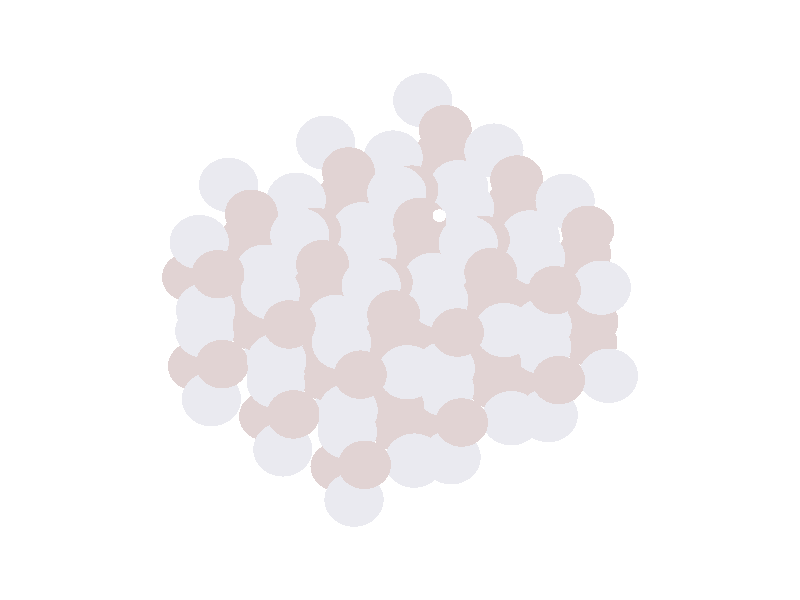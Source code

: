 #include "colors.inc"
#include "finish.inc"

global_settings {assumed_gamma 1 max_trace_level 6}
background {color White}
camera {orthographic
  right -32.71*x up 26.75*y
  direction 1.00*z
  location <0,0,50.00> look_at <0,0,0>}
light_source {<  2.00,   3.00,  40.00> color White
  area_light <0.70, 0, 0>, <0, 0.70, 0>, 3, 3
  adaptive 1 jitter}

#declare simple = finish {phong 0.7}
#declare pale = finish {ambient .5 diffuse .85 roughness .001 specular 0.200 }
#declare intermediate = finish {ambient 0.3 diffuse 0.6 specular 0.10 roughness 0.04 }
#declare vmd = finish {ambient .0 diffuse .65 phong 0.1 phong_size 40. specular 0.500 }
#declare jmol = finish {ambient .2 diffuse .6 specular 1 roughness .001 metallic}
#declare ase2 = finish {ambient 0.05 brilliance 3 diffuse 0.6 metallic specular 0.70 roughness 0.04 reflection 0.15}
#declare ase3 = finish {ambient .15 brilliance 2 diffuse .6 metallic specular 1. roughness .001 reflection .0}
#declare glass = finish {ambient .05 diffuse .3 specular 1. roughness .001}
#declare glass2 = finish {ambient .0 diffuse .3 specular 1. reflection .25 roughness .001}
#declare Rcell = 0.070;
#declare Rbond = 0.100;

#macro atom(LOC, R, COL, TRANS, FIN)
  sphere{LOC, R texture{pigment{color COL transmit TRANS} finish{FIN}}}
#end
#macro constrain(LOC, R, COL, TRANS FIN)
union{torus{R, Rcell rotate 45*z texture{pigment{color COL transmit TRANS} finish{FIN}}}
      torus{R, Rcell rotate -45*z texture{pigment{color COL transmit TRANS} finish{FIN}}}
      translate LOC}
#end

atom(<  0.66,   0.91, -13.98>, 1.08, rgb <0.75, 0.65, 0.65>, 0.0, simple) // #0 
atom(<  1.98,   2.59, -17.71>, 1.08, rgb <0.75, 0.65, 0.65>, 0.0, simple) // #1 
atom(< -0.47,   0.83, -18.12>, 1.08, rgb <0.75, 0.65, 0.65>, 0.0, simple) // #2 
atom(<  2.02,   3.51, -14.80>, 1.08, rgb <0.75, 0.65, 0.65>, 0.0, simple) // #3 
atom(<  1.32,   4.99, -16.87>, 1.21, rgb <0.82, 0.82, 0.87>, 0.0, simple) // #4 
atom(<  0.23,  -0.64, -16.05>, 1.21, rgb <0.82, 0.82, 0.87>, 0.0, simple) // #5 
atom(<  2.69,   1.10, -15.64>, 1.21, rgb <0.82, 0.82, 0.87>, 0.0, simple) // #6 
atom(< -0.04,   2.39, -16.04>, 1.21, rgb <0.82, 0.82, 0.87>, 0.0, simple) // #7 
atom(<  0.49,   4.92, -11.03>, 1.08, rgb <0.75, 0.65, 0.65>, 0.0, simple) // #8 
atom(<  1.72,   6.55, -14.83>, 1.08, rgb <0.75, 0.65, 0.65>, 0.0, simple) // #9 
atom(< -0.72,   4.79, -15.20>, 1.08, rgb <0.75, 0.65, 0.65>, 0.0, simple) // #10 
atom(<  1.85,   7.61, -12.12>, 1.08, rgb <0.75, 0.65, 0.65>, 0.0, simple) // #11 
atom(<  0.93,   8.90, -14.12>, 1.21, rgb <0.82, 0.82, 0.87>, 0.0, simple) // #12 
atom(< -0.01,   3.32, -13.13>, 1.21, rgb <0.82, 0.82, 0.87>, 0.0, simple) // #13 
atom(<  2.40,   5.03, -12.79>, 1.21, rgb <0.82, 0.82, 0.87>, 0.0, simple) // #14 
atom(< -0.28,   6.35, -13.06>, 1.21, rgb <0.82, 0.82, 0.87>, 0.0, simple) // #15 
atom(<  3.58,  -1.33, -10.69>, 1.08, rgb <0.75, 0.65, 0.65>, 0.0, simple) // #16 
atom(<  4.90,   0.34, -14.42>, 1.08, rgb <0.75, 0.65, 0.65>, 0.0, simple) // #17 
atom(<  2.44,  -1.41, -14.83>, 1.08, rgb <0.75, 0.65, 0.65>, 0.0, simple) // #18 
atom(<  4.94,   1.27, -11.52>, 1.08, rgb <0.75, 0.65, 0.65>, 0.0, simple) // #19 
atom(<  4.23,   2.75, -13.59>, 1.21, rgb <0.82, 0.82, 0.87>, 0.0, simple) // #20 
atom(<  3.14,  -2.89, -12.77>, 1.21, rgb <0.82, 0.82, 0.87>, 0.0, simple) // #21 
atom(<  5.61,  -1.14, -12.36>, 1.21, rgb <0.82, 0.82, 0.87>, 0.0, simple) // #22 
atom(<  2.87,   0.15, -12.75>, 1.21, rgb <0.82, 0.82, 0.87>, 0.0, simple) // #23 
atom(<  3.41,   2.68,  -7.75>, 1.08, rgb <0.75, 0.65, 0.65>, 0.0, simple) // #24 
atom(<  4.63,   4.31, -11.55>, 1.08, rgb <0.75, 0.65, 0.65>, 0.0, simple) // #25 
atom(<  2.20,   2.55, -11.91>, 1.08, rgb <0.75, 0.65, 0.65>, 0.0, simple) // #26 
atom(<  4.77,   5.37,  -8.83>, 1.08, rgb <0.75, 0.65, 0.65>, 0.0, simple) // #27 
atom(<  3.84,   6.66, -10.84>, 1.21, rgb <0.82, 0.82, 0.87>, 0.0, simple) // #28 
atom(<  2.90,   1.08,  -9.85>, 1.21, rgb <0.82, 0.82, 0.87>, 0.0, simple) // #29 
atom(<  5.32,   2.79,  -9.51>, 1.21, rgb <0.82, 0.82, 0.87>, 0.0, simple) // #30 
atom(<  2.64,   4.11,  -9.78>, 1.21, rgb <0.82, 0.82, 0.87>, 0.0, simple) // #31 
atom(<  6.49,  -3.57,  -7.41>, 1.08, rgb <0.75, 0.65, 0.65>, 0.0, simple) // #32 
atom(<  7.81,  -1.90, -11.14>, 1.08, rgb <0.75, 0.65, 0.65>, 0.0, simple) // #33 
atom(<  5.35,  -3.66, -11.55>, 1.08, rgb <0.75, 0.65, 0.65>, 0.0, simple) // #34 
atom(<  7.85,  -0.97,  -8.23>, 1.08, rgb <0.75, 0.65, 0.65>, 0.0, simple) // #35 
atom(<  7.14,   0.51, -10.30>, 1.21, rgb <0.82, 0.82, 0.87>, 0.0, simple) // #36 
atom(<  6.06,  -5.13,  -9.49>, 1.21, rgb <0.82, 0.82, 0.87>, 0.0, simple) // #37 
atom(<  8.52,  -3.38,  -9.07>, 1.21, rgb <0.82, 0.82, 0.87>, 0.0, simple) // #38 
atom(<  5.79,  -2.09,  -9.47>, 1.21, rgb <0.82, 0.82, 0.87>, 0.0, simple) // #39 
atom(<  6.32,   0.44,  -4.47>, 1.08, rgb <0.75, 0.65, 0.65>, 0.0, simple) // #40 
atom(<  7.55,   2.07,  -8.26>, 1.08, rgb <0.75, 0.65, 0.65>, 0.0, simple) // #41 
atom(<  5.11,   0.31,  -8.63>, 1.08, rgb <0.75, 0.65, 0.65>, 0.0, simple) // #42 
atom(<  7.68,   3.13,  -5.55>, 1.08, rgb <0.75, 0.65, 0.65>, 0.0, simple) // #43 
atom(<  6.75,   4.42,  -7.55>, 1.21, rgb <0.82, 0.82, 0.87>, 0.0, simple) // #44 
atom(<  5.81,  -1.16,  -6.57>, 1.21, rgb <0.82, 0.82, 0.87>, 0.0, simple) // #45 
atom(<  8.23,   0.55,  -6.22>, 1.21, rgb <0.82, 0.82, 0.87>, 0.0, simple) // #46 
atom(<  5.55,   1.87,  -6.50>, 1.21, rgb <0.82, 0.82, 0.87>, 0.0, simple) // #47 
atom(< -3.31,  -0.98, -11.75>, 1.08, rgb <0.75, 0.65, 0.65>, 0.0, simple) // #48 
atom(< -1.99,   0.70, -15.47>, 1.08, rgb <0.75, 0.65, 0.65>, 0.0, simple) // #49 
atom(< -4.44,  -1.06, -15.88>, 1.08, rgb <0.75, 0.65, 0.65>, 0.0, simple) // #50 
atom(< -1.94,   1.63, -12.57>, 1.08, rgb <0.75, 0.65, 0.65>, 0.0, simple) // #51 
atom(< -2.65,   3.10, -14.64>, 1.21, rgb <0.82, 0.82, 0.87>, 0.0, simple) // #52 
atom(< -3.74,  -2.53, -13.82>, 1.21, rgb <0.82, 0.82, 0.87>, 0.0, simple) // #53 
atom(< -1.28,  -0.79, -13.41>, 1.21, rgb <0.82, 0.82, 0.87>, 0.0, simple) // #54 
atom(< -4.01,   0.50, -13.80>, 1.21, rgb <0.82, 0.82, 0.87>, 0.0, simple) // #55 
atom(< -3.48,   3.04,  -8.80>, 1.08, rgb <0.75, 0.65, 0.65>, 0.0, simple) // #56 
atom(< -2.25,   4.67, -12.60>, 1.08, rgb <0.75, 0.65, 0.65>, 0.0, simple) // #57 
atom(< -4.68,   2.90, -12.96>, 1.08, rgb <0.75, 0.65, 0.65>, 0.0, simple) // #58 
atom(< -2.11,   5.73,  -9.88>, 1.08, rgb <0.75, 0.65, 0.65>, 0.0, simple) // #59 
atom(< -3.04,   7.01, -11.89>, 1.21, rgb <0.82, 0.82, 0.87>, 0.0, simple) // #60 
atom(< -3.98,   1.43, -10.90>, 1.21, rgb <0.82, 0.82, 0.87>, 0.0, simple) // #61 
atom(< -1.56,   3.15, -10.56>, 1.21, rgb <0.82, 0.82, 0.87>, 0.0, simple) // #62 
atom(< -4.24,   4.47, -10.83>, 1.21, rgb <0.82, 0.82, 0.87>, 0.0, simple) // #63 
atom(< -0.39,  -3.22,  -8.46>, 1.08, rgb <0.75, 0.65, 0.65>, 0.0, simple) // #64 
atom(<  0.93,  -1.54, -12.19>, 1.08, rgb <0.75, 0.65, 0.65>, 0.0, simple) // #65 
atom(< -1.53,  -3.30, -12.60>, 1.08, rgb <0.75, 0.65, 0.65>, 0.0, simple) // #66 
atom(<  0.97,  -0.62,  -9.28>, 1.08, rgb <0.75, 0.65, 0.65>, 0.0, simple) // #67 
atom(<  0.26,   0.86, -11.36>, 1.21, rgb <0.82, 0.82, 0.87>, 0.0, simple) // #68 
atom(< -0.83,  -4.77, -10.54>, 1.21, rgb <0.82, 0.82, 0.87>, 0.0, simple) // #69 
atom(<  1.64,  -3.03, -10.12>, 1.21, rgb <0.82, 0.82, 0.87>, 0.0, simple) // #70 
atom(< -1.09,  -1.74, -10.52>, 1.21, rgb <0.82, 0.82, 0.87>, 0.0, simple) // #71 
atom(< -0.56,   0.79,  -5.52>, 1.08, rgb <0.75, 0.65, 0.65>, 0.0, simple) // #72 
atom(<  0.66,   2.43,  -9.32>, 1.08, rgb <0.75, 0.65, 0.65>, 0.0, simple) // #73 
atom(< -1.77,   0.66,  -9.68>, 1.08, rgb <0.75, 0.65, 0.65>, 0.0, simple) // #74 
atom(<  0.80,   3.48,  -6.60>, 1.08, rgb <0.75, 0.65, 0.65>, 0.0, simple) // #75 
atom(< -0.13,   4.77,  -8.60>, 1.21, rgb <0.82, 0.82, 0.87>, 0.0, simple) // #76 
atom(< -1.07,  -0.81,  -7.62>, 1.21, rgb <0.82, 0.82, 0.87>, 0.0, simple) // #77 
atom(<  1.35,   0.90,  -7.27>, 1.21, rgb <0.82, 0.82, 0.87>, 0.0, simple) // #78 
atom(< -1.33,   2.23,  -7.55>, 1.21, rgb <0.82, 0.82, 0.87>, 0.0, simple) // #79 
atom(<  1.61,   3.76,  -4.95>, 0.28, rgb <1.00, 1.00, 1.00>, 0.0, simple) // #80 
atom(<  2.52,  -5.46,  -5.18>, 1.08, rgb <0.75, 0.65, 0.65>, 0.0, simple) // #81 
atom(<  3.84,  -3.78,  -8.91>, 1.08, rgb <0.75, 0.65, 0.65>, 0.0, simple) // #82 
atom(<  1.38,  -5.54,  -9.32>, 1.08, rgb <0.75, 0.65, 0.65>, 0.0, simple) // #83 
atom(<  3.88,  -2.86,  -6.00>, 1.08, rgb <0.75, 0.65, 0.65>, 0.0, simple) // #84 
atom(<  3.17,  -1.38,  -8.07>, 1.21, rgb <0.82, 0.82, 0.87>, 0.0, simple) // #85 
atom(<  2.09,  -7.01,  -7.25>, 1.21, rgb <0.82, 0.82, 0.87>, 0.0, simple) // #86 
atom(<  4.55,  -5.27,  -6.84>, 1.21, rgb <0.82, 0.82, 0.87>, 0.0, simple) // #87 
atom(<  1.82,  -3.98,  -7.24>, 1.21, rgb <0.82, 0.82, 0.87>, 0.0, simple) // #88 
atom(<  2.35,  -1.45,  -2.23>, 1.08, rgb <0.75, 0.65, 0.65>, 0.0, simple) // #89 
atom(<  3.58,   0.18,  -6.03>, 1.08, rgb <0.75, 0.65, 0.65>, 0.0, simple) // #90 
atom(<  1.14,  -1.58,  -6.40>, 1.08, rgb <0.75, 0.65, 0.65>, 0.0, simple) // #91 
atom(<  3.71,   1.24,  -3.32>, 1.08, rgb <0.75, 0.65, 0.65>, 0.0, simple) // #92 
atom(<  2.79,   2.53,  -5.32>, 1.21, rgb <0.82, 0.82, 0.87>, 0.0, simple) // #93 
atom(<  1.85,  -3.05,  -4.33>, 1.21, rgb <0.82, 0.82, 0.87>, 0.0, simple) // #94 
atom(<  4.26,  -1.34,  -3.99>, 1.21, rgb <0.82, 0.82, 0.87>, 0.0, simple) // #95 
atom(<  1.58,  -0.02,  -4.26>, 1.21, rgb <0.82, 0.82, 0.87>, 0.0, simple) // #96 
atom(< -7.27,  -2.86,  -9.51>, 1.08, rgb <0.75, 0.65, 0.65>, 0.0, simple) // #97 
atom(< -5.95,  -1.19, -13.24>, 1.08, rgb <0.75, 0.65, 0.65>, 0.0, simple) // #98 
atom(< -8.41,  -2.95, -13.65>, 1.08, rgb <0.75, 0.65, 0.65>, 0.0, simple) // #99 
atom(< -5.91,  -0.26, -10.34>, 1.08, rgb <0.75, 0.65, 0.65>, 0.0, simple) // #100 
atom(< -6.62,   1.21, -12.41>, 1.21, rgb <0.82, 0.82, 0.87>, 0.0, simple) // #101 
atom(< -7.71,  -4.42, -11.59>, 1.21, rgb <0.82, 0.82, 0.87>, 0.0, simple) // #102 
atom(< -5.24,  -2.67, -11.17>, 1.21, rgb <0.82, 0.82, 0.87>, 0.0, simple) // #103 
atom(< -7.98,  -1.38, -11.57>, 1.21, rgb <0.82, 0.82, 0.87>, 0.0, simple) // #104 
atom(< -7.44,   1.15,  -6.57>, 1.08, rgb <0.75, 0.65, 0.65>, 0.0, simple) // #105 
atom(< -6.22,   2.78, -10.37>, 1.08, rgb <0.75, 0.65, 0.65>, 0.0, simple) // #106 
atom(< -8.65,   1.02, -10.73>, 1.08, rgb <0.75, 0.65, 0.65>, 0.0, simple) // #107 
atom(< -6.08,   3.84,  -7.65>, 1.08, rgb <0.75, 0.65, 0.65>, 0.0, simple) // #108 
atom(< -7.01,   5.13,  -9.65>, 1.21, rgb <0.82, 0.82, 0.87>, 0.0, simple) // #109 
atom(< -7.95,  -0.45,  -8.67>, 1.21, rgb <0.82, 0.82, 0.87>, 0.0, simple) // #110 
atom(< -5.53,   1.26,  -8.32>, 1.21, rgb <0.82, 0.82, 0.87>, 0.0, simple) // #111 
atom(< -8.21,   2.58,  -8.60>, 1.21, rgb <0.82, 0.82, 0.87>, 0.0, simple) // #112 
atom(< -4.36,  -5.10,  -6.23>, 1.08, rgb <0.75, 0.65, 0.65>, 0.0, simple) // #113 
atom(< -3.04,  -3.43,  -9.96>, 1.08, rgb <0.75, 0.65, 0.65>, 0.0, simple) // #114 
atom(< -5.50,  -5.19, -10.37>, 1.08, rgb <0.75, 0.65, 0.65>, 0.0, simple) // #115 
atom(< -3.00,  -2.50,  -7.05>, 1.08, rgb <0.75, 0.65, 0.65>, 0.0, simple) // #116 
atom(< -3.71,  -1.03,  -9.12>, 1.21, rgb <0.82, 0.82, 0.87>, 0.0, simple) // #117 
atom(< -4.79,  -6.66,  -8.30>, 1.21, rgb <0.82, 0.82, 0.87>, 0.0, simple) // #118 
atom(< -2.33,  -4.92,  -7.89>, 1.21, rgb <0.82, 0.82, 0.87>, 0.0, simple) // #119 
atom(< -5.06,  -3.62,  -8.29>, 1.21, rgb <0.82, 0.82, 0.87>, 0.0, simple) // #120 
atom(< -4.53,  -1.09,  -3.28>, 1.08, rgb <0.75, 0.65, 0.65>, 0.0, simple) // #121 
atom(< -3.31,   0.54,  -7.08>, 1.08, rgb <0.75, 0.65, 0.65>, 0.0, simple) // #122 
atom(< -5.74,  -1.23,  -7.45>, 1.08, rgb <0.75, 0.65, 0.65>, 0.0, simple) // #123 
atom(< -3.17,   1.60,  -4.37>, 1.08, rgb <0.75, 0.65, 0.65>, 0.0, simple) // #124 
atom(< -4.10,   2.89,  -6.37>, 1.21, rgb <0.82, 0.82, 0.87>, 0.0, simple) // #125 
atom(< -5.04,  -2.70,  -5.38>, 1.21, rgb <0.82, 0.82, 0.87>, 0.0, simple) // #126 
atom(< -2.62,  -0.98,  -5.04>, 1.21, rgb <0.82, 0.82, 0.87>, 0.0, simple) // #127 
atom(< -5.30,   0.34,  -5.31>, 1.21, rgb <0.82, 0.82, 0.87>, 0.0, simple) // #128 
atom(< -1.45,  -7.35,  -2.94>, 1.08, rgb <0.75, 0.65, 0.65>, 0.0, simple) // #129 
atom(< -0.13,  -5.67,  -6.67>, 1.08, rgb <0.75, 0.65, 0.65>, 0.0, simple) // #130 
atom(< -2.58,  -7.43,  -7.08>, 1.08, rgb <0.75, 0.65, 0.65>, 0.0, simple) // #131 
atom(< -0.09,  -4.74,  -3.77>, 1.08, rgb <0.75, 0.65, 0.65>, 0.0, simple) // #132 
atom(< -0.79,  -3.27,  -5.84>, 1.21, rgb <0.82, 0.82, 0.87>, 0.0, simple) // #133 
atom(< -1.88,  -8.90,  -5.02>, 1.21, rgb <0.82, 0.82, 0.87>, 0.0, simple) // #134 
atom(<  0.58,  -7.16,  -4.61>, 1.21, rgb <0.82, 0.82, 0.87>, 0.0, simple) // #135 
atom(< -2.15,  -5.87,  -5.00>, 1.21, rgb <0.82, 0.82, 0.87>, 0.0, simple) // #136 
atom(< -1.62,  -3.33,   0.00>, 1.08, rgb <0.75, 0.65, 0.65>, 0.0, simple) // #137 
atom(< -0.39,  -1.70,  -3.80>, 1.08, rgb <0.75, 0.65, 0.65>, 0.0, simple) // #138 
atom(< -2.83,  -3.47,  -4.16>, 1.08, rgb <0.75, 0.65, 0.65>, 0.0, simple) // #139 
atom(< -0.26,  -0.64,  -1.08>, 1.08, rgb <0.75, 0.65, 0.65>, 0.0, simple) // #140 
atom(< -1.18,   0.64,  -3.09>, 1.21, rgb <0.82, 0.82, 0.87>, 0.0, simple) // #141 
atom(< -2.12,  -4.94,  -2.10>, 1.21, rgb <0.82, 0.82, 0.87>, 0.0, simple) // #142 
atom(<  0.30,  -3.22,  -1.76>, 1.21, rgb <0.82, 0.82, 0.87>, 0.0, simple) // #143 
atom(< -2.39,  -1.90,  -2.03>, 1.21, rgb <0.82, 0.82, 0.87>, 0.0, simple) // #144 
